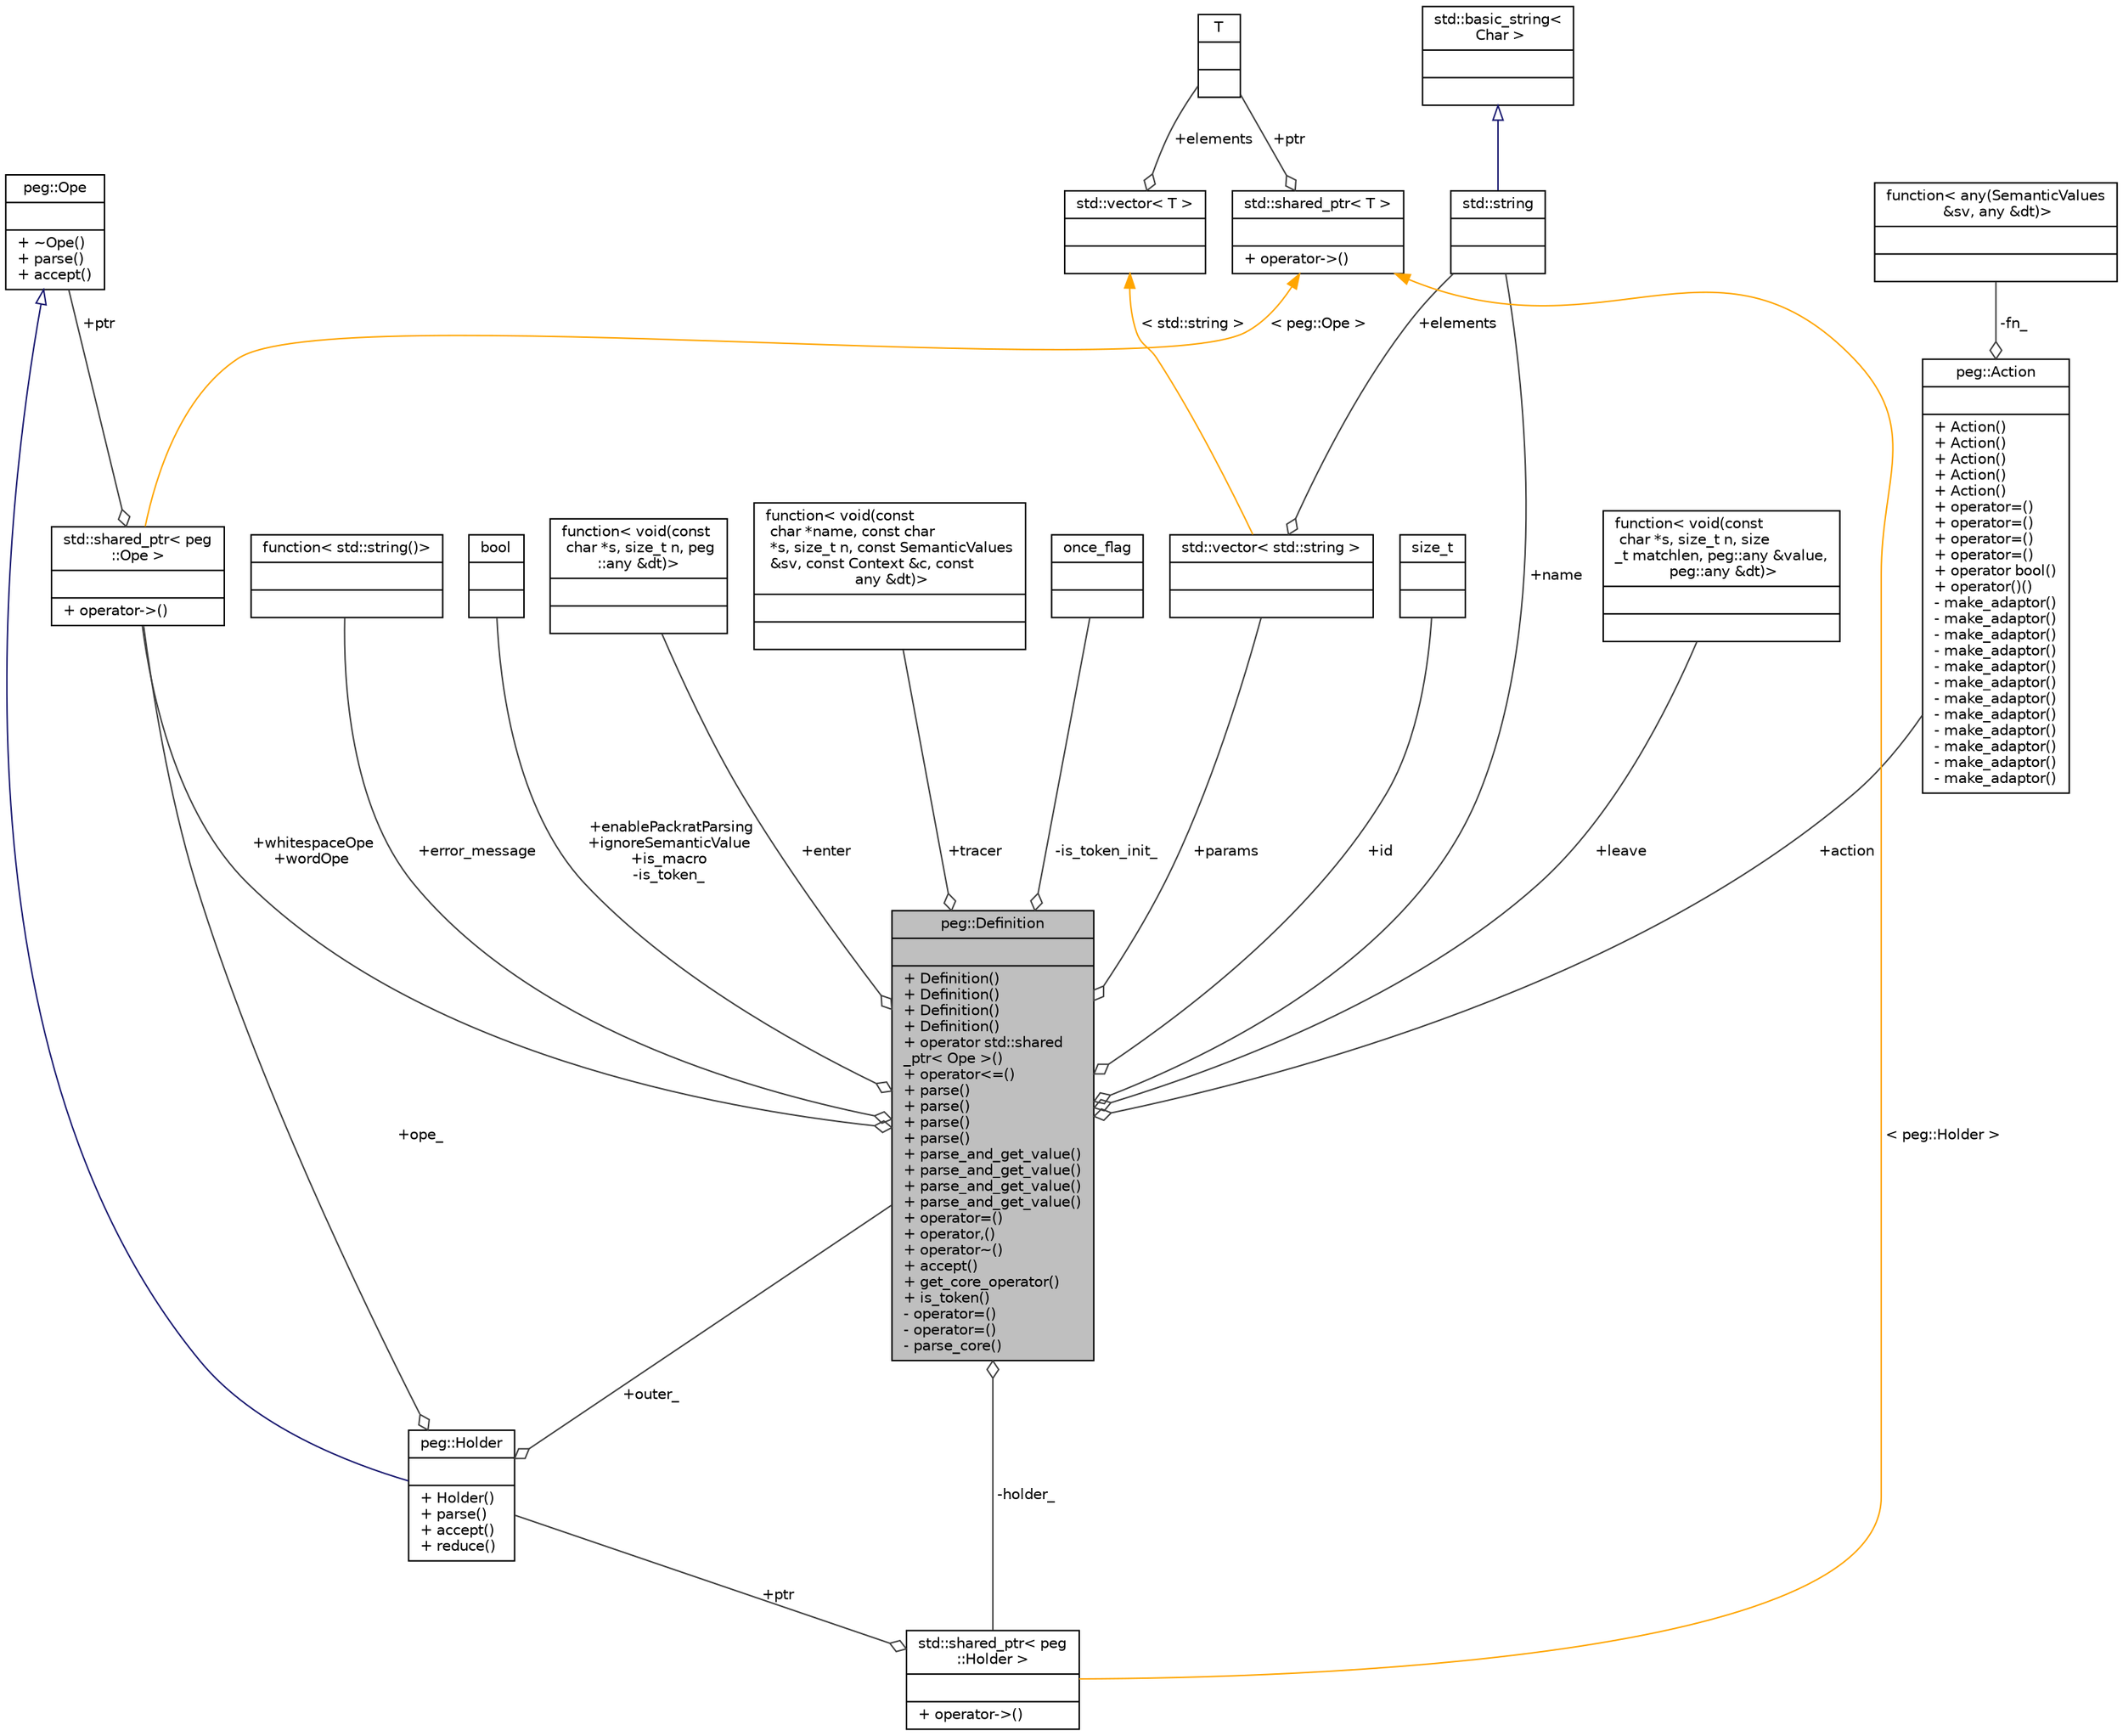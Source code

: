 digraph "peg::Definition"
{
 // LATEX_PDF_SIZE
  edge [fontname="Helvetica",fontsize="10",labelfontname="Helvetica",labelfontsize="10"];
  node [fontname="Helvetica",fontsize="10",shape=record];
  Node1 [label="{peg::Definition\n||+ Definition()\l+ Definition()\l+ Definition()\l+ Definition()\l+ operator std::shared\l_ptr\< Ope \>()\l+ operator\<=()\l+ parse()\l+ parse()\l+ parse()\l+ parse()\l+ parse_and_get_value()\l+ parse_and_get_value()\l+ parse_and_get_value()\l+ parse_and_get_value()\l+ operator=()\l+ operator,()\l+ operator~()\l+ accept()\l+ get_core_operator()\l+ is_token()\l- operator=()\l- operator=()\l- parse_core()\l}",height=0.2,width=0.4,color="black", fillcolor="grey75", style="filled", fontcolor="black",tooltip=" "];
  Node2 -> Node1 [color="grey25",fontsize="10",style="solid",label=" +name" ,arrowhead="odiamond"];
  Node2 [label="{std::string\n||}",height=0.2,width=0.4,color="black", fillcolor="white", style="filled",tooltip=" "];
  Node3 -> Node2 [dir="back",color="midnightblue",fontsize="10",style="solid",arrowtail="onormal"];
  Node3 [label="{std::basic_string\<\l Char \>\n||}",height=0.2,width=0.4,color="black", fillcolor="white", style="filled",tooltip=" "];
  Node4 -> Node1 [color="grey25",fontsize="10",style="solid",label=" +id" ,arrowhead="odiamond"];
  Node4 [label="{size_t\n||}",height=0.2,width=0.4,color="black", fillcolor="white", style="filled",tooltip=" "];
  Node5 -> Node1 [color="grey25",fontsize="10",style="solid",label=" +action" ,arrowhead="odiamond"];
  Node5 [label="{peg::Action\n||+ Action()\l+ Action()\l+ Action()\l+ Action()\l+ Action()\l+ operator=()\l+ operator=()\l+ operator=()\l+ operator=()\l+ operator bool()\l+ operator()()\l- make_adaptor()\l- make_adaptor()\l- make_adaptor()\l- make_adaptor()\l- make_adaptor()\l- make_adaptor()\l- make_adaptor()\l- make_adaptor()\l- make_adaptor()\l- make_adaptor()\l- make_adaptor()\l- make_adaptor()\l}",height=0.2,width=0.4,color="black", fillcolor="white", style="filled",URL="$classpeg_1_1Action.html",tooltip=" "];
  Node6 -> Node5 [color="grey25",fontsize="10",style="solid",label=" -fn_" ,arrowhead="odiamond"];
  Node6 [label="{function\< any(SemanticValues\l &sv, any &dt)\>\n||}",height=0.2,width=0.4,color="black", fillcolor="white", style="filled",tooltip=" "];
  Node7 -> Node1 [color="grey25",fontsize="10",style="solid",label=" +enter" ,arrowhead="odiamond"];
  Node7 [label="{function\< void(const\l char *s, size_t n, peg\l::any &dt)\>\n||}",height=0.2,width=0.4,color="black", fillcolor="white", style="filled",tooltip=" "];
  Node8 -> Node1 [color="grey25",fontsize="10",style="solid",label=" +leave" ,arrowhead="odiamond"];
  Node8 [label="{function\< void(const\l char *s, size_t n, size\l_t matchlen, peg::any &value,\l peg::any &dt)\>\n||}",height=0.2,width=0.4,color="black", fillcolor="white", style="filled",tooltip=" "];
  Node9 -> Node1 [color="grey25",fontsize="10",style="solid",label=" +error_message" ,arrowhead="odiamond"];
  Node9 [label="{function\< std::string()\>\n||}",height=0.2,width=0.4,color="black", fillcolor="white", style="filled",tooltip=" "];
  Node10 -> Node1 [color="grey25",fontsize="10",style="solid",label=" +enablePackratParsing\n+ignoreSemanticValue\n+is_macro\n-is_token_" ,arrowhead="odiamond"];
  Node10 [label="{bool\n||}",height=0.2,width=0.4,color="black", fillcolor="white", style="filled",tooltip=" "];
  Node11 -> Node1 [color="grey25",fontsize="10",style="solid",label=" +whitespaceOpe\n+wordOpe" ,arrowhead="odiamond"];
  Node11 [label="{std::shared_ptr\< peg\l::Ope \>\n||+ operator-\>()\l}",height=0.2,width=0.4,color="black", fillcolor="white", style="filled",tooltip=" "];
  Node12 -> Node11 [color="grey25",fontsize="10",style="solid",label=" +ptr" ,arrowhead="odiamond"];
  Node12 [label="{peg::Ope\n||+ ~Ope()\l+ parse()\l+ accept()\l}",height=0.2,width=0.4,color="black", fillcolor="white", style="filled",URL="$classpeg_1_1Ope.html",tooltip=" "];
  Node13 -> Node11 [dir="back",color="orange",fontsize="10",style="solid",label=" \< peg::Ope \>" ];
  Node13 [label="{std::shared_ptr\< T \>\n||+ operator-\>()\l}",height=0.2,width=0.4,color="black", fillcolor="white", style="filled",tooltip=" "];
  Node14 -> Node13 [color="grey25",fontsize="10",style="solid",label=" +ptr" ,arrowhead="odiamond"];
  Node14 [label="{T\n||}",height=0.2,width=0.4,color="black", fillcolor="white", style="filled",tooltip=" "];
  Node15 -> Node1 [color="grey25",fontsize="10",style="solid",label=" +params" ,arrowhead="odiamond"];
  Node15 [label="{std::vector\< std::string \>\n||}",height=0.2,width=0.4,color="black", fillcolor="white", style="filled",tooltip=" "];
  Node2 -> Node15 [color="grey25",fontsize="10",style="solid",label=" +elements" ,arrowhead="odiamond"];
  Node16 -> Node15 [dir="back",color="orange",fontsize="10",style="solid",label=" \< std::string \>" ];
  Node16 [label="{std::vector\< T \>\n||}",height=0.2,width=0.4,color="black", fillcolor="white", style="filled",tooltip=" "];
  Node14 -> Node16 [color="grey25",fontsize="10",style="solid",label=" +elements" ,arrowhead="odiamond"];
  Node17 -> Node1 [color="grey25",fontsize="10",style="solid",label=" +tracer" ,arrowhead="odiamond"];
  Node17 [label="{function\< void(const\l char *name, const char\l *s, size_t n, const SemanticValues\l &sv, const Context &c, const\l any &dt)\>\n||}",height=0.2,width=0.4,color="black", fillcolor="white", style="filled",tooltip=" "];
  Node18 -> Node1 [color="grey25",fontsize="10",style="solid",label=" -holder_" ,arrowhead="odiamond"];
  Node18 [label="{std::shared_ptr\< peg\l::Holder \>\n||+ operator-\>()\l}",height=0.2,width=0.4,color="black", fillcolor="white", style="filled",tooltip=" "];
  Node19 -> Node18 [color="grey25",fontsize="10",style="solid",label=" +ptr" ,arrowhead="odiamond"];
  Node19 [label="{peg::Holder\n||+ Holder()\l+ parse()\l+ accept()\l+ reduce()\l}",height=0.2,width=0.4,color="black", fillcolor="white", style="filled",URL="$classpeg_1_1Holder.html",tooltip=" "];
  Node12 -> Node19 [dir="back",color="midnightblue",fontsize="10",style="solid",arrowtail="onormal"];
  Node11 -> Node19 [color="grey25",fontsize="10",style="solid",label=" +ope_" ,arrowhead="odiamond"];
  Node1 -> Node19 [color="grey25",fontsize="10",style="solid",label=" +outer_" ,arrowhead="odiamond"];
  Node13 -> Node18 [dir="back",color="orange",fontsize="10",style="solid",label=" \< peg::Holder \>" ];
  Node20 -> Node1 [color="grey25",fontsize="10",style="solid",label=" -is_token_init_" ,arrowhead="odiamond"];
  Node20 [label="{once_flag\n||}",height=0.2,width=0.4,color="black", fillcolor="white", style="filled",tooltip=" "];
}

